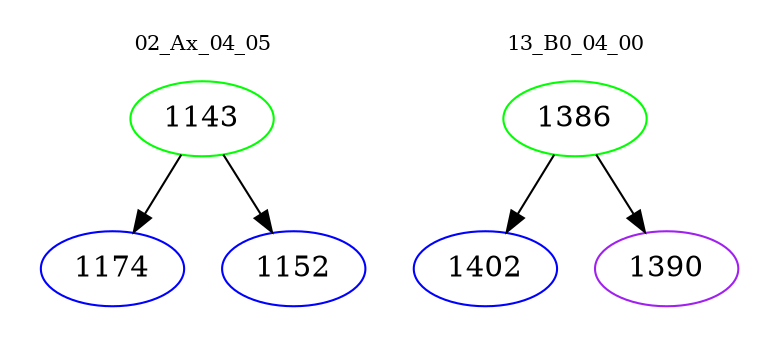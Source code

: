 digraph{
subgraph cluster_0 {
color = white
label = "02_Ax_04_05";
fontsize=10;
T0_1143 [label="1143", color="green"]
T0_1143 -> T0_1174 [color="black"]
T0_1174 [label="1174", color="blue"]
T0_1143 -> T0_1152 [color="black"]
T0_1152 [label="1152", color="blue"]
}
subgraph cluster_1 {
color = white
label = "13_B0_04_00";
fontsize=10;
T1_1386 [label="1386", color="green"]
T1_1386 -> T1_1402 [color="black"]
T1_1402 [label="1402", color="blue"]
T1_1386 -> T1_1390 [color="black"]
T1_1390 [label="1390", color="purple"]
}
}
